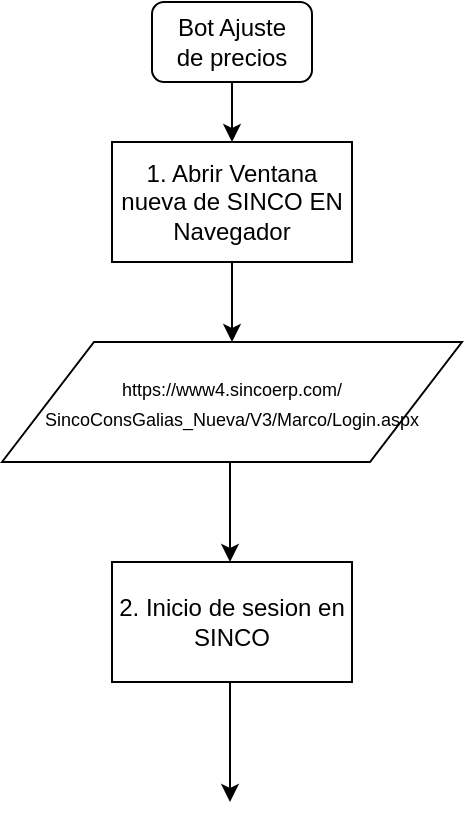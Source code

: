 <mxfile version="12.2.4" pages="1"><diagram id="Ckmszqpw3ziOMZgHMpBV" name="Page-1"><mxGraphModel dx="565" dy="453" grid="1" gridSize="10" guides="1" tooltips="1" connect="1" arrows="1" fold="1" page="1" pageScale="1" pageWidth="827" pageHeight="1169" math="0" shadow="0"><root><mxCell id="0"/><mxCell id="1" parent="0"/><mxCell id="2" value="" style="rounded=1;whiteSpace=wrap;html=1;" parent="1" vertex="1"><mxGeometry x="80" y="10" width="80" height="40" as="geometry"/></mxCell><mxCell id="3" value="Bot Ajuste de precios" style="text;html=1;strokeColor=none;fillColor=none;align=center;verticalAlign=middle;whiteSpace=wrap;rounded=0;" parent="1" vertex="1"><mxGeometry x="90" y="20" width="60" height="20" as="geometry"/></mxCell><mxCell id="5" value="" style="endArrow=classic;html=1;exitX=0.5;exitY=1;exitDx=0;exitDy=0;" parent="1" source="2" edge="1"><mxGeometry width="50" height="50" relative="1" as="geometry"><mxPoint x="120" y="70" as="sourcePoint"/><mxPoint x="120" y="80" as="targetPoint"/></mxGeometry></mxCell><mxCell id="6" value="" style="rounded=0;whiteSpace=wrap;html=1;" parent="1" vertex="1"><mxGeometry x="60" y="80" width="120" height="60" as="geometry"/></mxCell><mxCell id="7" value="1. Abrir Ventana nueva de SINCO EN Navegador" style="text;html=1;strokeColor=none;fillColor=none;align=center;verticalAlign=middle;whiteSpace=wrap;rounded=0;" parent="1" vertex="1"><mxGeometry x="60" y="90" width="120" height="40" as="geometry"/></mxCell><mxCell id="9" value="" style="endArrow=classic;html=1;" parent="1" edge="1"><mxGeometry width="50" height="50" relative="1" as="geometry"><mxPoint x="120" y="140" as="sourcePoint"/><mxPoint x="120" y="180" as="targetPoint"/></mxGeometry></mxCell><mxCell id="11" value="Text" style="text;html=1;strokeColor=none;fillColor=none;align=center;verticalAlign=middle;whiteSpace=wrap;rounded=0;" parent="1" vertex="1"><mxGeometry x="70" y="190" width="100" height="40" as="geometry"/></mxCell><mxCell id="12" value="&lt;font style=&quot;font-size: 9px&quot;&gt;https://www4.sincoerp.com/&lt;br&gt;SincoConsGalias_Nueva/V3/Marco/Login.aspx&lt;/font&gt;" style="shape=parallelogram;perimeter=parallelogramPerimeter;whiteSpace=wrap;html=1;" parent="1" vertex="1"><mxGeometry x="5" y="180" width="230" height="60" as="geometry"/></mxCell><mxCell id="13" value="" style="endArrow=classic;html=1;" parent="1" edge="1"><mxGeometry width="50" height="50" relative="1" as="geometry"><mxPoint x="119" y="240" as="sourcePoint"/><mxPoint x="119" y="290" as="targetPoint"/></mxGeometry></mxCell><mxCell id="14" value="" style="rounded=0;whiteSpace=wrap;html=1;" parent="1" vertex="1"><mxGeometry x="60" y="290" width="120" height="60" as="geometry"/></mxCell><mxCell id="15" value="2. Inicio de sesion en SINCO" style="text;html=1;strokeColor=none;fillColor=none;align=center;verticalAlign=middle;whiteSpace=wrap;rounded=0;" parent="1" vertex="1"><mxGeometry x="60" y="300" width="120" height="40" as="geometry"/></mxCell><mxCell id="16" value="" style="endArrow=classic;html=1;" parent="1" edge="1"><mxGeometry width="50" height="50" relative="1" as="geometry"><mxPoint x="119" y="350" as="sourcePoint"/><mxPoint x="119" y="410" as="targetPoint"/></mxGeometry></mxCell></root></mxGraphModel></diagram></mxfile>